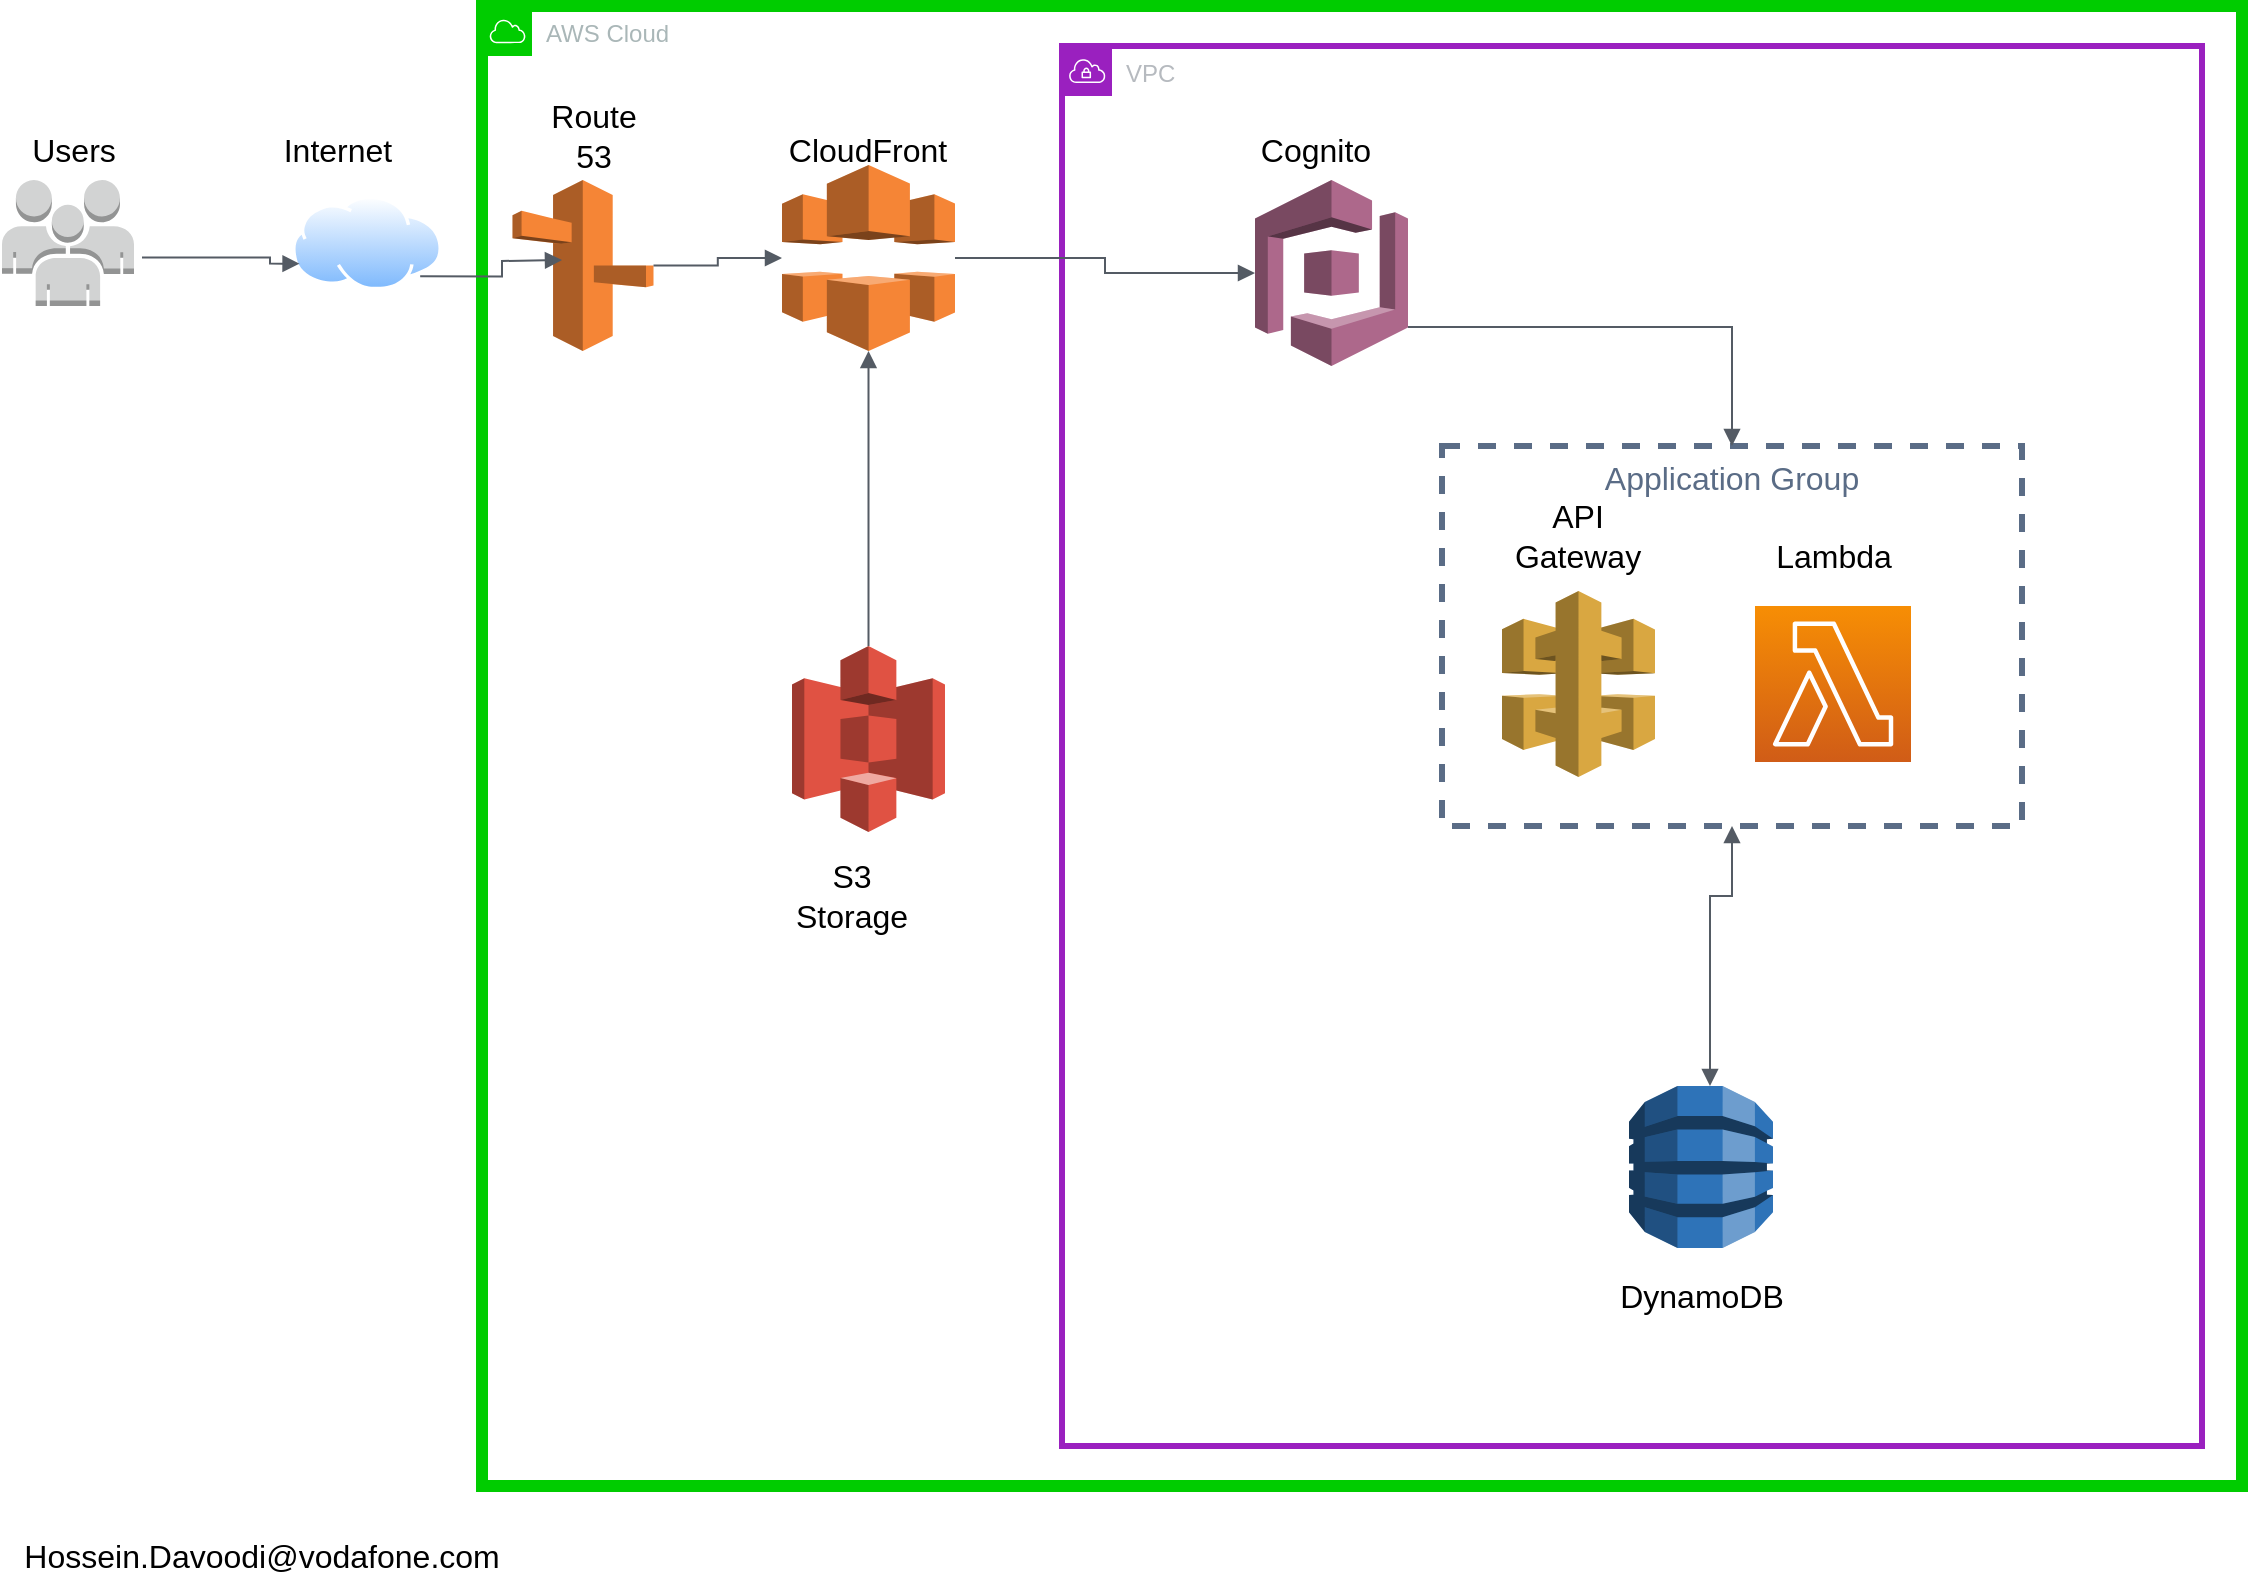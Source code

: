 <mxfile version="20.8.20" type="google"><diagram id="Ht1M8jgEwFfnCIfOTk4-" name="Page-1"><mxGraphModel grid="1" page="1" gridSize="10" guides="1" tooltips="1" connect="1" arrows="1" fold="1" pageScale="1" pageWidth="1169" pageHeight="827" math="0" shadow="0"><root><mxCell id="0"/><mxCell id="1" parent="0"/><mxCell id="gmRWSODlLn9FCfGP36Ut-20" value="AWS Cloud" style="sketch=0;outlineConnect=0;gradientColor=none;html=1;whiteSpace=wrap;fontSize=12;fontStyle=0;shape=mxgraph.aws4.group;grIcon=mxgraph.aws4.group_aws_cloud;strokeColor=#00CC00;fillColor=none;verticalAlign=top;align=left;spacingLeft=30;fontColor=#AAB7B8;dashed=0;strokeWidth=6;" vertex="1" parent="1"><mxGeometry x="260" y="20" width="880" height="740" as="geometry"/></mxCell><mxCell id="gmRWSODlLn9FCfGP36Ut-19" value="VPC" style="sketch=0;outlineConnect=0;gradientColor=none;html=1;whiteSpace=wrap;fontSize=12;fontStyle=0;shape=mxgraph.aws4.group;grIcon=mxgraph.aws4.group_vpc;strokeColor=#9A20BF;fillColor=none;verticalAlign=top;align=left;spacingLeft=30;fontColor=#B6BABF;dashed=0;strokeWidth=3;" vertex="1" parent="1"><mxGeometry x="550" y="40" width="570" height="700" as="geometry"/></mxCell><mxCell id="gmRWSODlLn9FCfGP36Ut-1" value="" style="outlineConnect=0;dashed=0;verticalLabelPosition=bottom;verticalAlign=top;align=center;html=1;shape=mxgraph.aws3.users;fillColor=#D2D3D3;gradientColor=none;" vertex="1" parent="1"><mxGeometry x="20" y="107" width="66" height="63" as="geometry"/></mxCell><mxCell id="gmRWSODlLn9FCfGP36Ut-2" value="" style="outlineConnect=0;dashed=0;verticalLabelPosition=bottom;verticalAlign=top;align=center;html=1;shape=mxgraph.aws3.route_53;fillColor=#F58536;gradientColor=none;" vertex="1" parent="1"><mxGeometry x="275.25" y="107" width="70.5" height="85.5" as="geometry"/></mxCell><mxCell id="gmRWSODlLn9FCfGP36Ut-3" value="" style="outlineConnect=0;dashed=0;verticalLabelPosition=bottom;verticalAlign=top;align=center;html=1;shape=mxgraph.aws3.cloudfront;fillColor=#F58536;gradientColor=none;" vertex="1" parent="1"><mxGeometry x="410" y="99.5" width="86.5" height="93" as="geometry"/></mxCell><mxCell id="gmRWSODlLn9FCfGP36Ut-4" value="" style="aspect=fixed;perimeter=ellipsePerimeter;html=1;align=center;shadow=0;dashed=0;spacingTop=3;image;image=img/lib/active_directory/internet_cloud.svg;" vertex="1" parent="1"><mxGeometry x="165" y="114.88" width="75" height="47.25" as="geometry"/></mxCell><mxCell id="gmRWSODlLn9FCfGP36Ut-5" value="" style="outlineConnect=0;dashed=0;verticalLabelPosition=bottom;verticalAlign=top;align=center;html=1;shape=mxgraph.aws3.cognito;fillColor=#AD688B;gradientColor=none;" vertex="1" parent="1"><mxGeometry x="646.5" y="107" width="76.5" height="93" as="geometry"/></mxCell><mxCell id="gmRWSODlLn9FCfGP36Ut-6" value="" style="sketch=0;points=[[0,0,0],[0.25,0,0],[0.5,0,0],[0.75,0,0],[1,0,0],[0,1,0],[0.25,1,0],[0.5,1,0],[0.75,1,0],[1,1,0],[0,0.25,0],[0,0.5,0],[0,0.75,0],[1,0.25,0],[1,0.5,0],[1,0.75,0]];outlineConnect=0;fontColor=#232F3E;gradientColor=#F78E04;gradientDirection=north;fillColor=#D05C17;strokeColor=#ffffff;dashed=0;verticalLabelPosition=bottom;verticalAlign=top;align=center;html=1;fontSize=12;fontStyle=0;aspect=fixed;shape=mxgraph.aws4.resourceIcon;resIcon=mxgraph.aws4.lambda;" vertex="1" parent="1"><mxGeometry x="896.5" y="320" width="78" height="78" as="geometry"/></mxCell><mxCell id="gmRWSODlLn9FCfGP36Ut-7" value="" style="outlineConnect=0;dashed=0;verticalLabelPosition=bottom;verticalAlign=top;align=center;html=1;shape=mxgraph.aws3.api_gateway;fillColor=#D9A741;gradientColor=none;" vertex="1" parent="1"><mxGeometry x="770" y="312.5" width="76.5" height="93" as="geometry"/></mxCell><mxCell id="gmRWSODlLn9FCfGP36Ut-8" value="" style="outlineConnect=0;dashed=0;verticalLabelPosition=bottom;verticalAlign=top;align=center;html=1;shape=mxgraph.aws3.dynamo_db;fillColor=#2E73B8;gradientColor=none;" vertex="1" parent="1"><mxGeometry x="833.5" y="560" width="72" height="81" as="geometry"/></mxCell><mxCell id="gmRWSODlLn9FCfGP36Ut-9" value="" style="outlineConnect=0;dashed=0;verticalLabelPosition=bottom;verticalAlign=top;align=center;html=1;shape=mxgraph.aws3.s3;fillColor=#E05243;gradientColor=none;" vertex="1" parent="1"><mxGeometry x="415" y="340" width="76.5" height="93" as="geometry"/></mxCell><mxCell id="gmRWSODlLn9FCfGP36Ut-11" value="Users" style="text;html=1;strokeColor=none;fillColor=none;align=center;verticalAlign=middle;whiteSpace=wrap;rounded=0;fontSize=16;" vertex="1" parent="1"><mxGeometry x="26" y="77" width="60" height="30" as="geometry"/></mxCell><mxCell id="gmRWSODlLn9FCfGP36Ut-12" value="Internet" style="text;html=1;strokeColor=none;fillColor=none;align=center;verticalAlign=middle;whiteSpace=wrap;rounded=0;fontSize=16;" vertex="1" parent="1"><mxGeometry x="157.5" y="77" width="60" height="30" as="geometry"/></mxCell><mxCell id="gmRWSODlLn9FCfGP36Ut-13" value="Route 53" style="text;html=1;strokeColor=none;fillColor=none;align=center;verticalAlign=middle;whiteSpace=wrap;rounded=0;fontSize=16;" vertex="1" parent="1"><mxGeometry x="285.75" y="69.5" width="60" height="30" as="geometry"/></mxCell><mxCell id="gmRWSODlLn9FCfGP36Ut-14" value="CloudFront" style="text;html=1;strokeColor=none;fillColor=none;align=center;verticalAlign=middle;whiteSpace=wrap;rounded=0;fontSize=16;" vertex="1" parent="1"><mxGeometry x="423.25" y="77" width="60" height="30" as="geometry"/></mxCell><mxCell id="gmRWSODlLn9FCfGP36Ut-16" value="" style="edgeStyle=orthogonalEdgeStyle;html=1;endArrow=block;elbow=vertical;startArrow=none;endFill=1;strokeColor=#545B64;rounded=0;fontSize=16;entryX=0;entryY=0.75;entryDx=0;entryDy=0;" edge="1" parent="1" target="gmRWSODlLn9FCfGP36Ut-4"><mxGeometry width="100" relative="1" as="geometry"><mxPoint x="90" y="145.75" as="sourcePoint"/><mxPoint x="430" y="435.75" as="targetPoint"/><Array as="points"><mxPoint x="154" y="145.75"/></Array></mxGeometry></mxCell><mxCell id="gmRWSODlLn9FCfGP36Ut-21" value="" style="edgeStyle=orthogonalEdgeStyle;html=1;endArrow=block;elbow=vertical;startArrow=none;endFill=1;strokeColor=#545B64;rounded=0;fontSize=16;exitX=1;exitY=1;exitDx=0;exitDy=0;" edge="1" parent="1" source="gmRWSODlLn9FCfGP36Ut-4"><mxGeometry width="100" relative="1" as="geometry"><mxPoint x="610" y="400" as="sourcePoint"/><mxPoint x="300" y="147" as="targetPoint"/></mxGeometry></mxCell><mxCell id="gmRWSODlLn9FCfGP36Ut-23" value="" style="edgeStyle=orthogonalEdgeStyle;html=1;endArrow=block;elbow=vertical;startArrow=none;endFill=1;strokeColor=#545B64;rounded=0;fontSize=16;" edge="1" parent="1" source="gmRWSODlLn9FCfGP36Ut-2" target="gmRWSODlLn9FCfGP36Ut-3"><mxGeometry width="100" relative="1" as="geometry"><mxPoint x="390" y="400" as="sourcePoint"/><mxPoint x="490" y="400" as="targetPoint"/></mxGeometry></mxCell><mxCell id="gmRWSODlLn9FCfGP36Ut-24" value="Cognito" style="text;html=1;strokeColor=none;fillColor=none;align=center;verticalAlign=middle;whiteSpace=wrap;rounded=0;fontSize=16;" vertex="1" parent="1"><mxGeometry x="646.5" y="77" width="60" height="30" as="geometry"/></mxCell><mxCell id="gmRWSODlLn9FCfGP36Ut-26" value="" style="edgeStyle=orthogonalEdgeStyle;html=1;endArrow=block;elbow=vertical;startArrow=none;endFill=1;strokeColor=#545B64;rounded=0;fontSize=16;entryX=0;entryY=0.5;entryDx=0;entryDy=0;entryPerimeter=0;" edge="1" parent="1" source="gmRWSODlLn9FCfGP36Ut-3" target="gmRWSODlLn9FCfGP36Ut-5"><mxGeometry width="100" relative="1" as="geometry"><mxPoint x="390" y="400" as="sourcePoint"/><mxPoint x="490" y="400" as="targetPoint"/></mxGeometry></mxCell><mxCell id="gmRWSODlLn9FCfGP36Ut-27" value="Lambda" style="text;html=1;strokeColor=none;fillColor=none;align=center;verticalAlign=middle;whiteSpace=wrap;rounded=0;fontSize=16;" vertex="1" parent="1"><mxGeometry x="905.5" y="280" width="60" height="30" as="geometry"/></mxCell><mxCell id="gmRWSODlLn9FCfGP36Ut-28" value="API Gateway" style="text;html=1;strokeColor=none;fillColor=none;align=center;verticalAlign=middle;whiteSpace=wrap;rounded=0;fontSize=16;" vertex="1" parent="1"><mxGeometry x="778.25" y="270" width="60" height="30" as="geometry"/></mxCell><mxCell id="gmRWSODlLn9FCfGP36Ut-29" value="" style="edgeStyle=orthogonalEdgeStyle;html=1;endArrow=none;elbow=vertical;startArrow=block;startFill=1;strokeColor=#545B64;rounded=0;fontSize=16;entryX=0.5;entryY=0;entryDx=0;entryDy=0;entryPerimeter=0;" edge="1" parent="1" source="gmRWSODlLn9FCfGP36Ut-3" target="gmRWSODlLn9FCfGP36Ut-9"><mxGeometry width="100" relative="1" as="geometry"><mxPoint x="390" y="390" as="sourcePoint"/><mxPoint x="490" y="390" as="targetPoint"/></mxGeometry></mxCell><mxCell id="gmRWSODlLn9FCfGP36Ut-30" value="DynamoDB" style="text;html=1;strokeColor=none;fillColor=none;align=center;verticalAlign=middle;whiteSpace=wrap;rounded=0;fontSize=16;" vertex="1" parent="1"><mxGeometry x="839.5" y="650" width="60" height="30" as="geometry"/></mxCell><mxCell id="gmRWSODlLn9FCfGP36Ut-31" value="Application Group" style="fillColor=none;strokeColor=#5A6C86;dashed=1;verticalAlign=top;fontStyle=0;fontColor=#5A6C86;strokeWidth=3;fontSize=16;" vertex="1" parent="1"><mxGeometry x="740" y="240" width="290" height="190" as="geometry"/></mxCell><mxCell id="gmRWSODlLn9FCfGP36Ut-32" value="" style="edgeStyle=orthogonalEdgeStyle;html=1;endArrow=block;elbow=vertical;startArrow=none;endFill=1;strokeColor=#545B64;rounded=0;fontSize=16;exitX=1;exitY=0.79;exitDx=0;exitDy=0;exitPerimeter=0;entryX=0.5;entryY=0;entryDx=0;entryDy=0;" edge="1" parent="1" source="gmRWSODlLn9FCfGP36Ut-5" target="gmRWSODlLn9FCfGP36Ut-31"><mxGeometry width="100" relative="1" as="geometry"><mxPoint x="390" y="390" as="sourcePoint"/><mxPoint x="490" y="390" as="targetPoint"/></mxGeometry></mxCell><mxCell id="gmRWSODlLn9FCfGP36Ut-33" value="" style="edgeStyle=orthogonalEdgeStyle;html=1;endArrow=block;elbow=vertical;startArrow=block;startFill=1;endFill=1;strokeColor=#545B64;rounded=0;fontSize=16;exitX=0.5;exitY=1;exitDx=0;exitDy=0;" edge="1" parent="1" source="gmRWSODlLn9FCfGP36Ut-31" target="gmRWSODlLn9FCfGP36Ut-8"><mxGeometry width="100" relative="1" as="geometry"><mxPoint x="390" y="390" as="sourcePoint"/><mxPoint x="490" y="390" as="targetPoint"/><Array as="points"><mxPoint x="885" y="465"/><mxPoint x="874" y="465"/></Array></mxGeometry></mxCell><mxCell id="gmRWSODlLn9FCfGP36Ut-35" value="S3 Storage" style="text;html=1;strokeColor=none;fillColor=none;align=center;verticalAlign=middle;whiteSpace=wrap;rounded=0;fontSize=16;" vertex="1" parent="1"><mxGeometry x="415" y="450" width="60" height="30" as="geometry"/></mxCell><mxCell id="gmRWSODlLn9FCfGP36Ut-37" value="Hossein.Davoodi@vodafone.com" style="text;html=1;strokeColor=none;fillColor=none;align=center;verticalAlign=middle;whiteSpace=wrap;rounded=0;fontSize=16;" vertex="1" parent="1"><mxGeometry x="120" y="780" width="60" height="30" as="geometry"/></mxCell></root></mxGraphModel></diagram></mxfile>